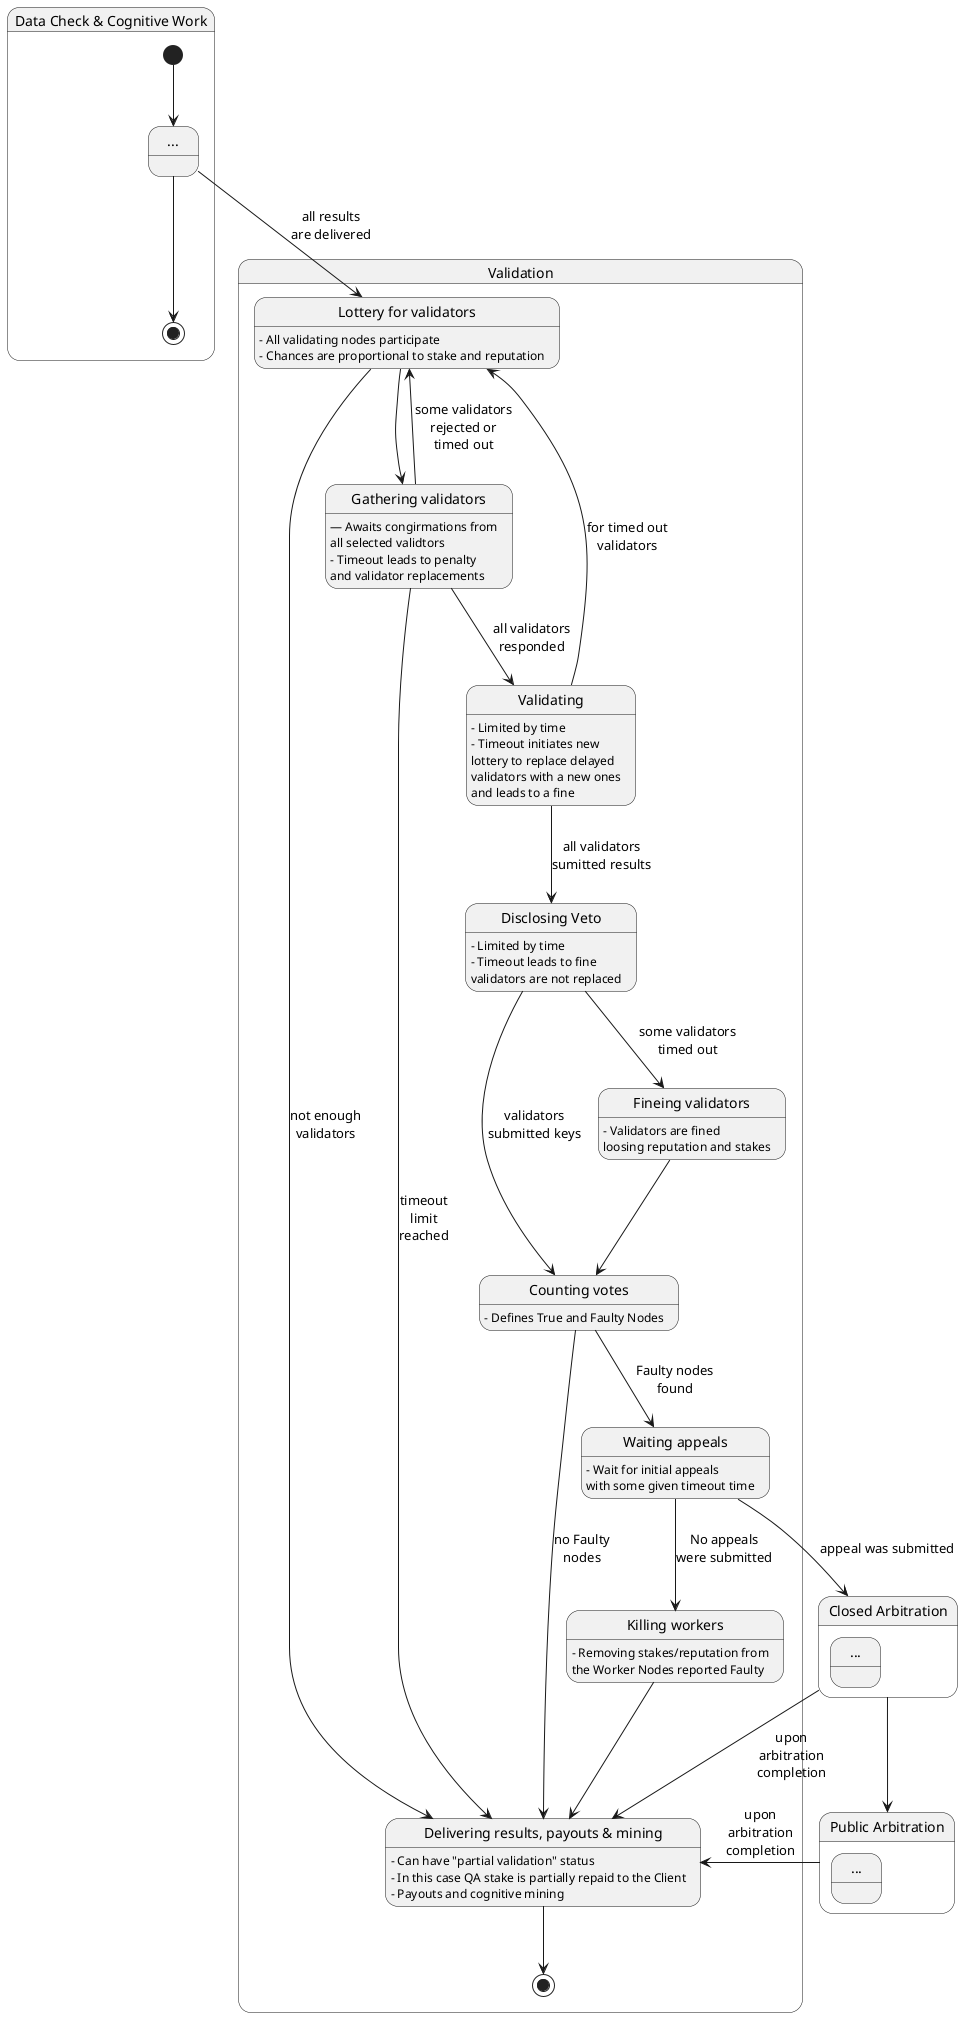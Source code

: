 @startuml
state "Data Check & Cognitive Work" as cognition {
  state "..." as prev

  [*] --> prev
  prev --> [*]
}

state "Validation" as validation {
  state "Lottery for validators" as lottery
  state "Gathering validators" as gathering
  state "Validating" as validating
  state "Disclosing Veto" as disclosing
  state "Counting votes" as counting
  state "Fineing validators" as fineing
  state "Waiting appeals" as waiting
  state "Killing workers" as killing
  state "Delivering results, payouts & mining" as delivering

  lottery: – All validating nodes participate
  lottery: – Chances are proportional to stake and reputation

  gathering: — Awaits congirmations from
  gathering:   all selected validtors
  gathering: – Timeout leads to penalty
  gathering:   and validator replacements

  delivering: – Can have "partial validation" status
  delivering: – In this case QA stake is partially repaid to the Client
  delivering: – Payouts and cognitive mining

  validating: – Limited by time
  validating: – Timeout initiates new
  validating:   lottery to replace delayed
  validating:   validators with a new ones
  validating:   and leads to a fine

  disclosing: – Limited by time
  disclosing: – Timeout leads to fine
  disclosing:   validators are not replaced

  fineing: – Validators are fined
  fineing:   loosing reputation and stakes

  counting: – Defines True and Faulty Nodes

  waiting: – Wait for initial appeals
  waiting:   with some given timeout time
  
  killing: – Removing stakes/reputation from
  killing:   the Worker Nodes reported Faulty

  prev --> lottery: all results\nare delivered
  lottery --> gathering
  lottery --> delivering: not enough\nvalidators
  gathering --> lottery: some validators\nrejected or\ntimed out
  gathering --> validating: all validators\nresponded
  gathering --> delivering: timeout\nlimit\nreached
  validating --> disclosing: all validators\nsumitted results
  validating --> lottery: for timed out\nvalidators
  disclosing --> counting: validators\nsubmitted keys
  disclosing --> fineing: some validators\ntimed out
  fineing --> counting
  counting --> delivering: no Faulty\nnodes
  counting --> waiting: Faulty nodes\nfound
  waiting --> killing: No appeals\nwere submitted
  killing --> delivering
  delivering --> [*]
}

state "Closed Arbitration" as closed {
  state "..." as more1
}

state "Public Arbitration" as public {
  state "..." as more2
}

closed --> public
waiting --> closed: appeal was submitted
closed --> delivering: upon\narbitration\ncompletion
public --> delivering: upon\narbitration\ncompletion
@enduml

